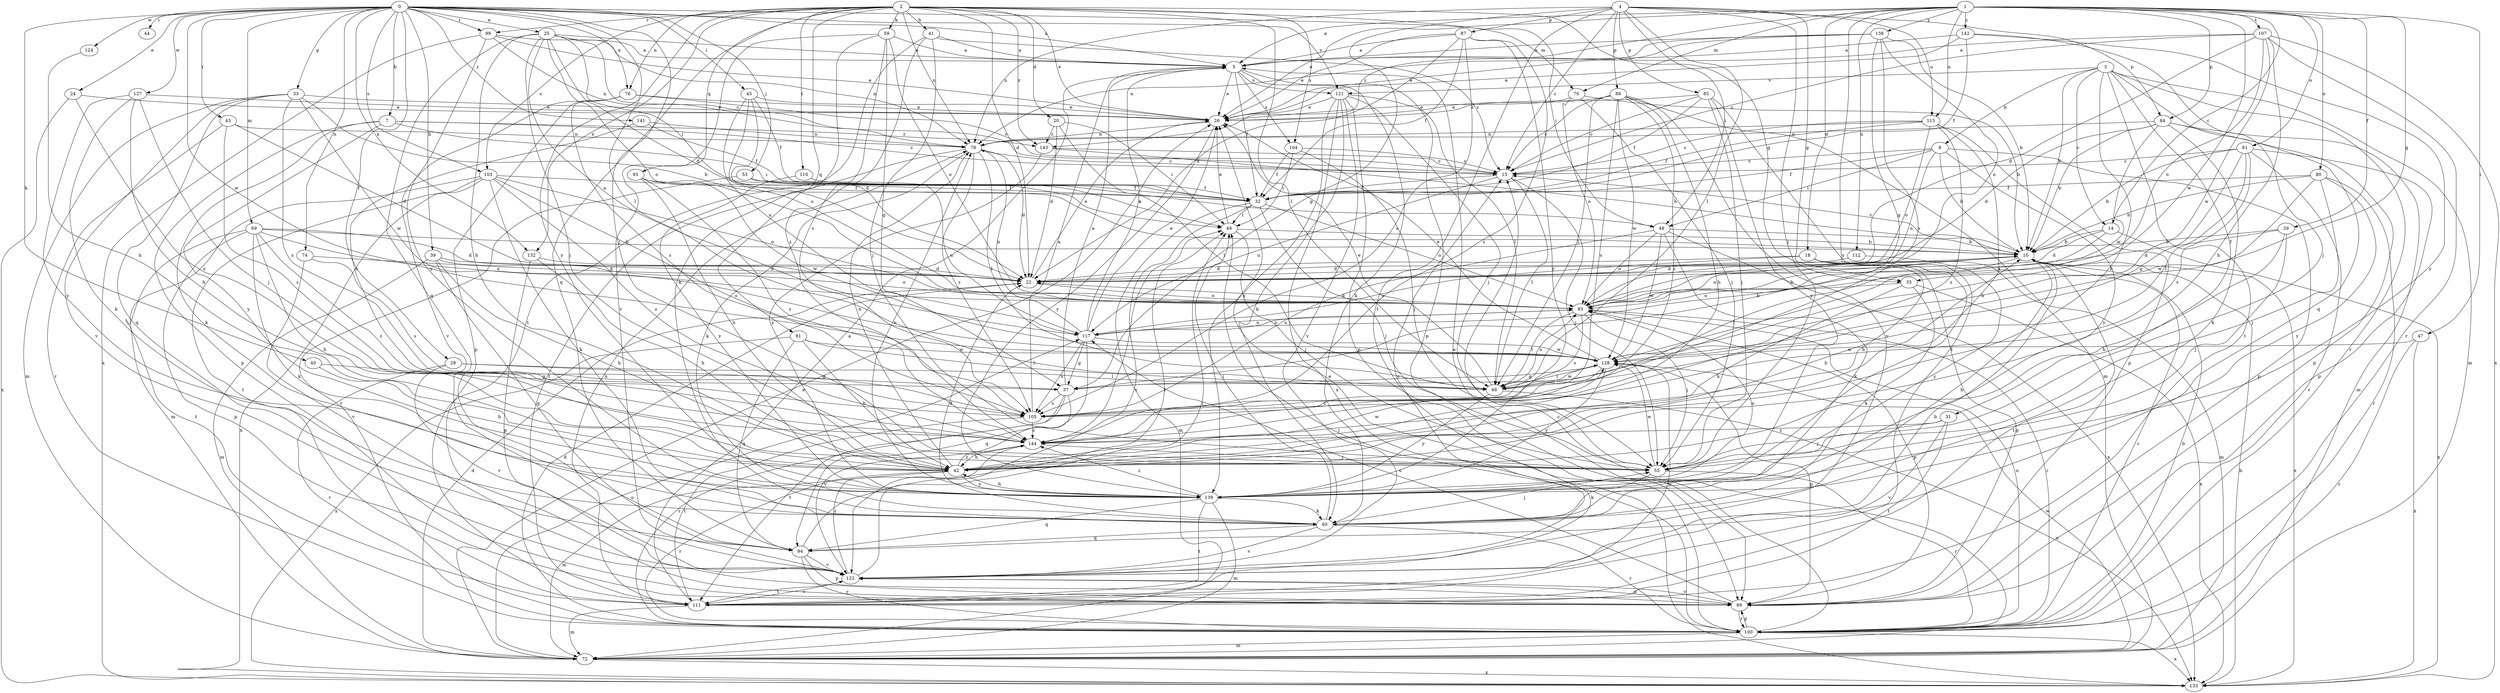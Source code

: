 strict digraph  {
0;
1;
2;
3;
4;
5;
7;
8;
10;
14;
15;
18;
20;
22;
24;
25;
26;
28;
29;
31;
32;
33;
35;
37;
39;
40;
41;
42;
43;
44;
45;
47;
48;
49;
53;
55;
59;
60;
66;
69;
70;
72;
74;
76;
78;
80;
81;
83;
84;
85;
87;
88;
89;
91;
93;
94;
99;
100;
103;
104;
105;
107;
110;
111;
112;
115;
117;
121;
122;
124;
127;
128;
132;
133;
138;
139;
141;
142;
143;
144;
0 -> 5  [label=a];
0 -> 7  [label=b];
0 -> 24  [label=e];
0 -> 25  [label=e];
0 -> 28  [label=f];
0 -> 33  [label=g];
0 -> 39  [label=h];
0 -> 40  [label=h];
0 -> 43  [label=i];
0 -> 44  [label=i];
0 -> 45  [label=i];
0 -> 53  [label=j];
0 -> 55  [label=j];
0 -> 66  [label=l];
0 -> 69  [label=m];
0 -> 70  [label=m];
0 -> 74  [label=n];
0 -> 76  [label=n];
0 -> 99  [label=r];
0 -> 103  [label=s];
0 -> 121  [label=v];
0 -> 124  [label=w];
0 -> 127  [label=w];
0 -> 128  [label=w];
0 -> 132  [label=x];
0 -> 141  [label=z];
1 -> 5  [label=a];
1 -> 14  [label=c];
1 -> 18  [label=d];
1 -> 26  [label=e];
1 -> 29  [label=f];
1 -> 35  [label=g];
1 -> 47  [label=i];
1 -> 70  [label=m];
1 -> 80  [label=o];
1 -> 81  [label=o];
1 -> 84  [label=p];
1 -> 107  [label=t];
1 -> 112  [label=u];
1 -> 115  [label=u];
1 -> 128  [label=w];
1 -> 138  [label=y];
1 -> 139  [label=y];
1 -> 142  [label=z];
1 -> 143  [label=z];
2 -> 20  [label=d];
2 -> 22  [label=d];
2 -> 26  [label=e];
2 -> 35  [label=g];
2 -> 41  [label=h];
2 -> 48  [label=i];
2 -> 59  [label=k];
2 -> 66  [label=l];
2 -> 76  [label=n];
2 -> 78  [label=n];
2 -> 91  [label=q];
2 -> 93  [label=q];
2 -> 94  [label=q];
2 -> 99  [label=r];
2 -> 103  [label=s];
2 -> 104  [label=s];
2 -> 110  [label=t];
2 -> 132  [label=x];
2 -> 139  [label=y];
2 -> 143  [label=z];
3 -> 8  [label=b];
3 -> 10  [label=b];
3 -> 14  [label=c];
3 -> 31  [label=f];
3 -> 42  [label=h];
3 -> 72  [label=m];
3 -> 94  [label=q];
3 -> 100  [label=r];
3 -> 111  [label=t];
3 -> 121  [label=v];
4 -> 15  [label=c];
4 -> 35  [label=g];
4 -> 37  [label=g];
4 -> 48  [label=i];
4 -> 55  [label=j];
4 -> 66  [label=l];
4 -> 78  [label=n];
4 -> 84  [label=p];
4 -> 85  [label=p];
4 -> 87  [label=p];
4 -> 88  [label=p];
4 -> 111  [label=t];
4 -> 115  [label=u];
5 -> 26  [label=e];
5 -> 32  [label=f];
5 -> 60  [label=k];
5 -> 89  [label=p];
5 -> 104  [label=s];
5 -> 121  [label=v];
7 -> 15  [label=c];
7 -> 48  [label=i];
7 -> 60  [label=k];
7 -> 89  [label=p];
7 -> 139  [label=y];
7 -> 143  [label=z];
8 -> 10  [label=b];
8 -> 15  [label=c];
8 -> 32  [label=f];
8 -> 48  [label=i];
8 -> 83  [label=o];
8 -> 89  [label=p];
8 -> 139  [label=y];
10 -> 15  [label=c];
10 -> 22  [label=d];
10 -> 66  [label=l];
10 -> 83  [label=o];
10 -> 100  [label=r];
10 -> 111  [label=t];
10 -> 133  [label=x];
14 -> 10  [label=b];
14 -> 22  [label=d];
14 -> 83  [label=o];
14 -> 133  [label=x];
15 -> 32  [label=f];
15 -> 55  [label=j];
15 -> 66  [label=l];
15 -> 117  [label=u];
18 -> 22  [label=d];
18 -> 42  [label=h];
18 -> 72  [label=m];
18 -> 89  [label=p];
18 -> 117  [label=u];
20 -> 22  [label=d];
20 -> 49  [label=i];
20 -> 66  [label=l];
20 -> 143  [label=z];
22 -> 26  [label=e];
22 -> 83  [label=o];
24 -> 26  [label=e];
24 -> 133  [label=x];
24 -> 144  [label=z];
25 -> 5  [label=a];
25 -> 15  [label=c];
25 -> 22  [label=d];
25 -> 42  [label=h];
25 -> 49  [label=i];
25 -> 55  [label=j];
25 -> 78  [label=n];
25 -> 83  [label=o];
25 -> 94  [label=q];
25 -> 117  [label=u];
26 -> 78  [label=n];
26 -> 139  [label=y];
28 -> 37  [label=g];
28 -> 66  [label=l];
28 -> 100  [label=r];
28 -> 122  [label=v];
29 -> 10  [label=b];
29 -> 22  [label=d];
29 -> 42  [label=h];
29 -> 55  [label=j];
31 -> 55  [label=j];
31 -> 111  [label=t];
31 -> 122  [label=v];
31 -> 144  [label=z];
32 -> 49  [label=i];
32 -> 55  [label=j];
32 -> 72  [label=m];
32 -> 83  [label=o];
32 -> 122  [label=v];
33 -> 10  [label=b];
33 -> 26  [label=e];
33 -> 72  [label=m];
33 -> 94  [label=q];
33 -> 105  [label=s];
33 -> 122  [label=v];
33 -> 128  [label=w];
35 -> 42  [label=h];
35 -> 60  [label=k];
35 -> 83  [label=o];
35 -> 133  [label=x];
37 -> 5  [label=a];
37 -> 100  [label=r];
37 -> 105  [label=s];
37 -> 111  [label=t];
37 -> 122  [label=v];
39 -> 22  [label=d];
39 -> 42  [label=h];
39 -> 72  [label=m];
39 -> 83  [label=o];
39 -> 94  [label=q];
40 -> 37  [label=g];
40 -> 42  [label=h];
41 -> 5  [label=a];
41 -> 15  [label=c];
41 -> 55  [label=j];
41 -> 111  [label=t];
41 -> 144  [label=z];
42 -> 72  [label=m];
42 -> 78  [label=n];
42 -> 100  [label=r];
42 -> 128  [label=w];
42 -> 139  [label=y];
42 -> 144  [label=z];
43 -> 22  [label=d];
43 -> 78  [label=n];
43 -> 100  [label=r];
43 -> 144  [label=z];
45 -> 22  [label=d];
45 -> 26  [label=e];
45 -> 32  [label=f];
45 -> 83  [label=o];
45 -> 117  [label=u];
47 -> 100  [label=r];
47 -> 128  [label=w];
47 -> 133  [label=x];
48 -> 10  [label=b];
48 -> 60  [label=k];
48 -> 83  [label=o];
48 -> 105  [label=s];
48 -> 128  [label=w];
48 -> 133  [label=x];
49 -> 10  [label=b];
49 -> 26  [label=e];
49 -> 55  [label=j];
53 -> 32  [label=f];
53 -> 49  [label=i];
53 -> 100  [label=r];
53 -> 117  [label=u];
55 -> 60  [label=k];
55 -> 100  [label=r];
55 -> 128  [label=w];
59 -> 5  [label=a];
59 -> 37  [label=g];
59 -> 60  [label=k];
59 -> 83  [label=o];
59 -> 105  [label=s];
59 -> 122  [label=v];
60 -> 10  [label=b];
60 -> 22  [label=d];
60 -> 49  [label=i];
60 -> 55  [label=j];
60 -> 94  [label=q];
60 -> 100  [label=r];
60 -> 122  [label=v];
66 -> 26  [label=e];
66 -> 83  [label=o];
66 -> 128  [label=w];
66 -> 133  [label=x];
66 -> 139  [label=y];
69 -> 10  [label=b];
69 -> 22  [label=d];
69 -> 42  [label=h];
69 -> 60  [label=k];
69 -> 83  [label=o];
69 -> 89  [label=p];
69 -> 111  [label=t];
69 -> 144  [label=z];
70 -> 10  [label=b];
70 -> 26  [label=e];
70 -> 55  [label=j];
70 -> 83  [label=o];
72 -> 15  [label=c];
72 -> 22  [label=d];
72 -> 26  [label=e];
72 -> 117  [label=u];
72 -> 128  [label=w];
72 -> 133  [label=x];
74 -> 22  [label=d];
74 -> 105  [label=s];
74 -> 122  [label=v];
76 -> 15  [label=c];
76 -> 26  [label=e];
76 -> 89  [label=p];
76 -> 105  [label=s];
76 -> 122  [label=v];
78 -> 15  [label=c];
78 -> 22  [label=d];
78 -> 60  [label=k];
78 -> 66  [label=l];
78 -> 105  [label=s];
78 -> 111  [label=t];
80 -> 10  [label=b];
80 -> 32  [label=f];
80 -> 55  [label=j];
80 -> 100  [label=r];
80 -> 128  [label=w];
80 -> 139  [label=y];
81 -> 10  [label=b];
81 -> 15  [label=c];
81 -> 37  [label=g];
81 -> 66  [label=l];
81 -> 89  [label=p];
81 -> 100  [label=r];
81 -> 105  [label=s];
83 -> 10  [label=b];
83 -> 22  [label=d];
83 -> 55  [label=j];
83 -> 66  [label=l];
83 -> 89  [label=p];
83 -> 100  [label=r];
83 -> 105  [label=s];
83 -> 117  [label=u];
84 -> 10  [label=b];
84 -> 22  [label=d];
84 -> 60  [label=k];
84 -> 72  [label=m];
84 -> 78  [label=n];
84 -> 89  [label=p];
84 -> 128  [label=w];
85 -> 15  [label=c];
85 -> 26  [label=e];
85 -> 32  [label=f];
85 -> 55  [label=j];
85 -> 111  [label=t];
85 -> 139  [label=y];
87 -> 5  [label=a];
87 -> 22  [label=d];
87 -> 26  [label=e];
87 -> 32  [label=f];
87 -> 105  [label=s];
87 -> 139  [label=y];
87 -> 144  [label=z];
88 -> 15  [label=c];
88 -> 26  [label=e];
88 -> 42  [label=h];
88 -> 66  [label=l];
88 -> 72  [label=m];
88 -> 105  [label=s];
88 -> 122  [label=v];
88 -> 128  [label=w];
88 -> 144  [label=z];
89 -> 100  [label=r];
89 -> 117  [label=u];
89 -> 122  [label=v];
91 -> 42  [label=h];
91 -> 66  [label=l];
91 -> 94  [label=q];
91 -> 128  [label=w];
91 -> 133  [label=x];
93 -> 32  [label=f];
93 -> 42  [label=h];
93 -> 128  [label=w];
93 -> 144  [label=z];
94 -> 49  [label=i];
94 -> 89  [label=p];
94 -> 100  [label=r];
94 -> 122  [label=v];
99 -> 5  [label=a];
99 -> 26  [label=e];
99 -> 78  [label=n];
99 -> 133  [label=x];
99 -> 139  [label=y];
100 -> 5  [label=a];
100 -> 10  [label=b];
100 -> 22  [label=d];
100 -> 26  [label=e];
100 -> 49  [label=i];
100 -> 72  [label=m];
100 -> 83  [label=o];
100 -> 89  [label=p];
100 -> 133  [label=x];
103 -> 32  [label=f];
103 -> 60  [label=k];
103 -> 72  [label=m];
103 -> 83  [label=o];
103 -> 105  [label=s];
103 -> 111  [label=t];
103 -> 133  [label=x];
103 -> 144  [label=z];
104 -> 15  [label=c];
104 -> 32  [label=f];
104 -> 49  [label=i];
104 -> 55  [label=j];
105 -> 5  [label=a];
105 -> 111  [label=t];
105 -> 144  [label=z];
107 -> 5  [label=a];
107 -> 15  [label=c];
107 -> 22  [label=d];
107 -> 42  [label=h];
107 -> 83  [label=o];
107 -> 100  [label=r];
107 -> 128  [label=w];
107 -> 133  [label=x];
110 -> 32  [label=f];
110 -> 139  [label=y];
111 -> 5  [label=a];
111 -> 72  [label=m];
111 -> 78  [label=n];
111 -> 122  [label=v];
111 -> 128  [label=w];
112 -> 22  [label=d];
112 -> 139  [label=y];
115 -> 15  [label=c];
115 -> 32  [label=f];
115 -> 42  [label=h];
115 -> 78  [label=n];
115 -> 83  [label=o];
115 -> 89  [label=p];
115 -> 144  [label=z];
117 -> 5  [label=a];
117 -> 10  [label=b];
117 -> 26  [label=e];
117 -> 37  [label=g];
117 -> 78  [label=n];
117 -> 83  [label=o];
117 -> 94  [label=q];
117 -> 105  [label=s];
117 -> 128  [label=w];
121 -> 26  [label=e];
121 -> 55  [label=j];
121 -> 60  [label=k];
121 -> 66  [label=l];
121 -> 89  [label=p];
121 -> 122  [label=v];
121 -> 133  [label=x];
121 -> 139  [label=y];
122 -> 10  [label=b];
122 -> 15  [label=c];
122 -> 49  [label=i];
122 -> 89  [label=p];
122 -> 111  [label=t];
122 -> 144  [label=z];
124 -> 42  [label=h];
127 -> 26  [label=e];
127 -> 42  [label=h];
127 -> 55  [label=j];
127 -> 60  [label=k];
127 -> 139  [label=y];
128 -> 26  [label=e];
128 -> 37  [label=g];
128 -> 66  [label=l];
128 -> 89  [label=p];
128 -> 139  [label=y];
128 -> 144  [label=z];
132 -> 22  [label=d];
132 -> 42  [label=h];
132 -> 89  [label=p];
133 -> 10  [label=b];
138 -> 5  [label=a];
138 -> 10  [label=b];
138 -> 26  [label=e];
138 -> 37  [label=g];
138 -> 78  [label=n];
138 -> 83  [label=o];
138 -> 105  [label=s];
139 -> 42  [label=h];
139 -> 60  [label=k];
139 -> 72  [label=m];
139 -> 78  [label=n];
139 -> 83  [label=o];
139 -> 94  [label=q];
139 -> 111  [label=t];
139 -> 144  [label=z];
141 -> 32  [label=f];
141 -> 78  [label=n];
141 -> 105  [label=s];
142 -> 5  [label=a];
142 -> 26  [label=e];
142 -> 32  [label=f];
142 -> 55  [label=j];
142 -> 139  [label=y];
143 -> 10  [label=b];
143 -> 15  [label=c];
143 -> 139  [label=y];
144 -> 10  [label=b];
144 -> 42  [label=h];
144 -> 49  [label=i];
144 -> 55  [label=j];
}
